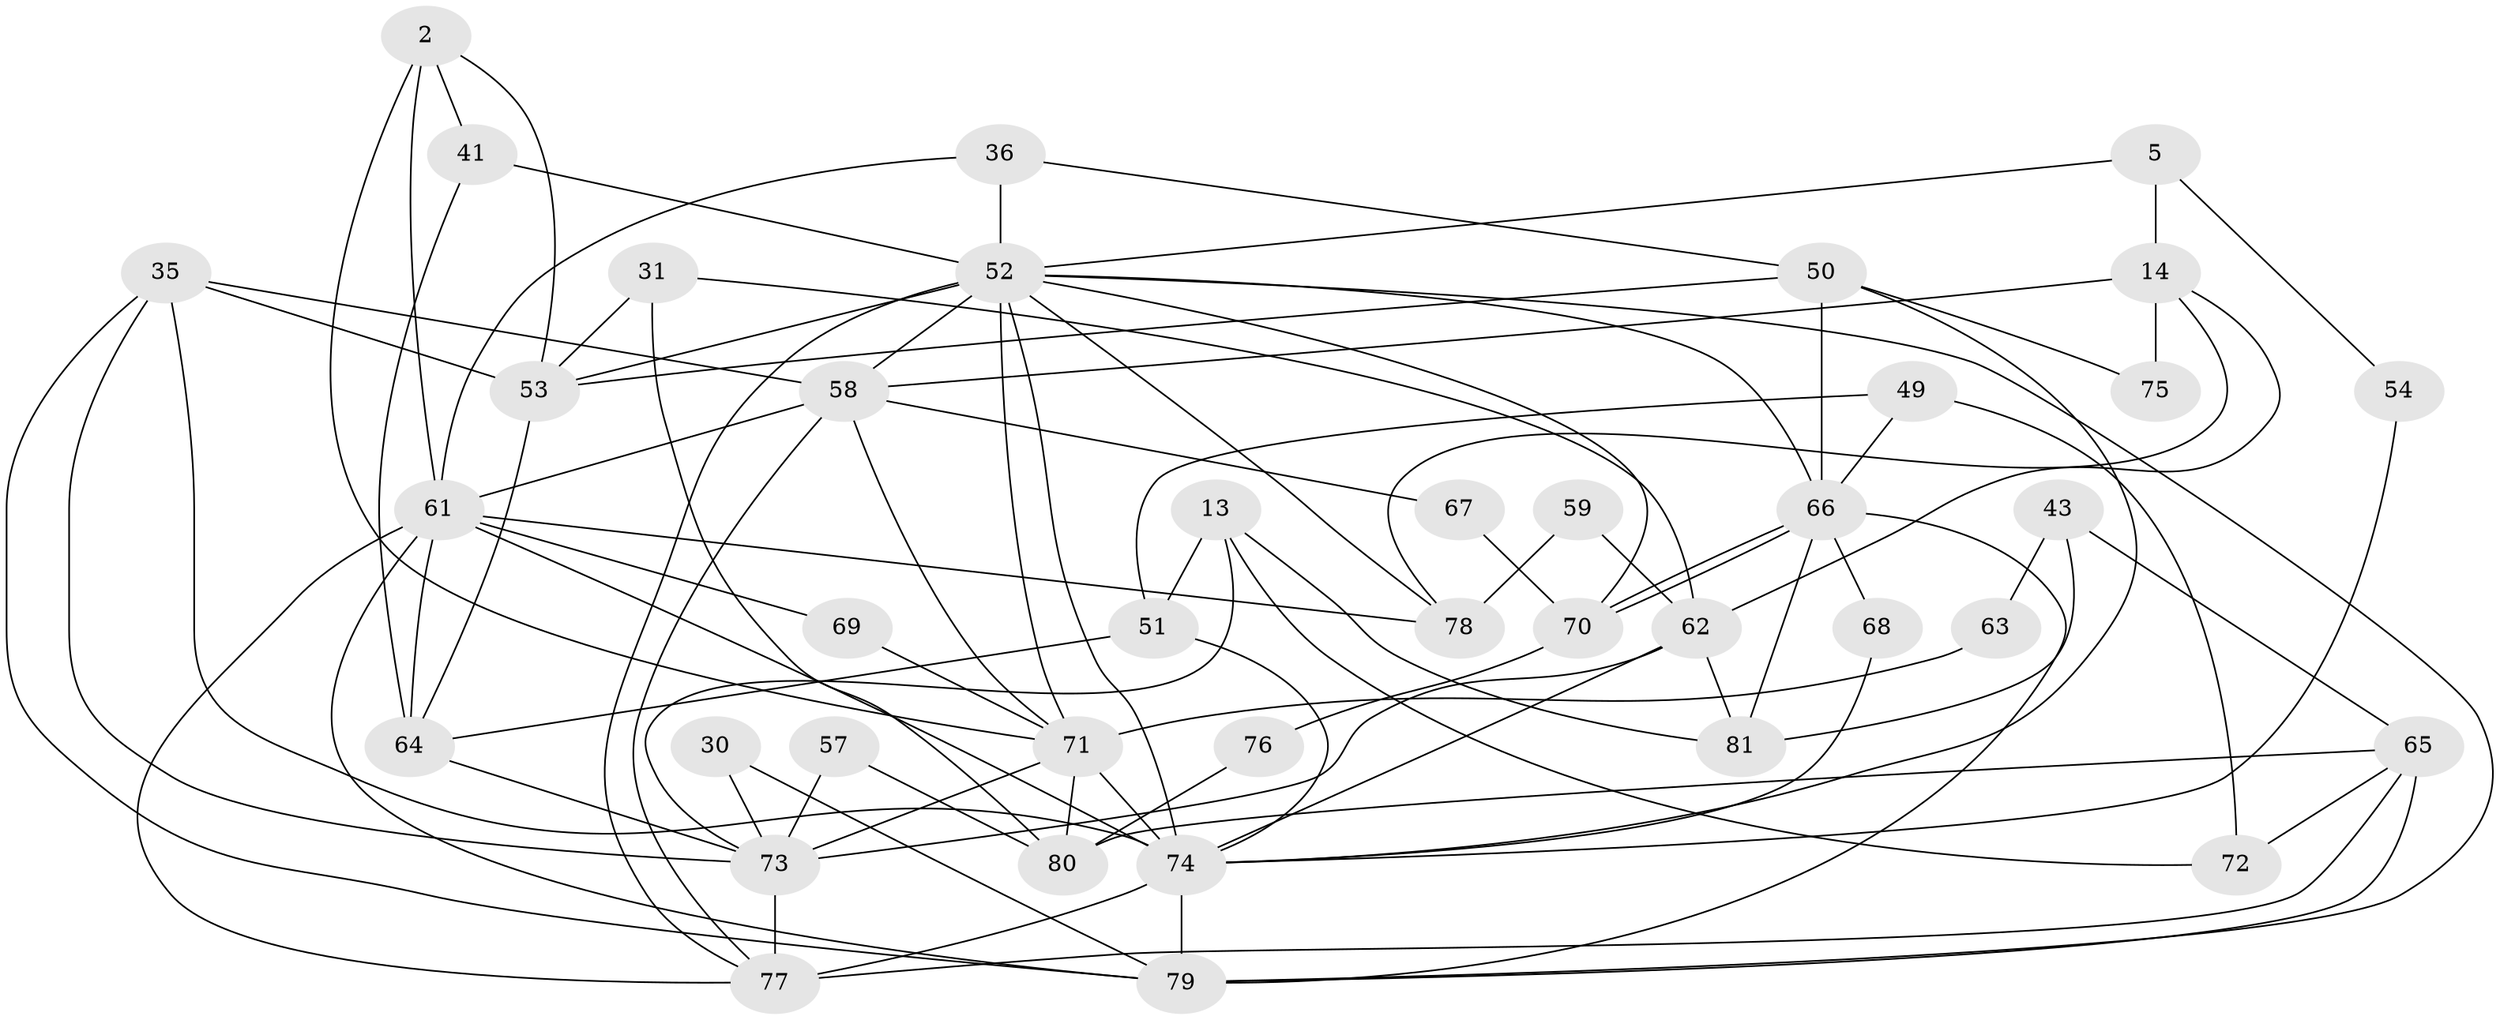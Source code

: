 // original degree distribution, {3: 0.2962962962962963, 6: 0.09876543209876543, 2: 0.18518518518518517, 5: 0.18518518518518517, 7: 0.06172839506172839, 4: 0.14814814814814814, 8: 0.024691358024691357}
// Generated by graph-tools (version 1.1) at 2025/51/03/09/25 04:51:41]
// undirected, 40 vertices, 92 edges
graph export_dot {
graph [start="1"]
  node [color=gray90,style=filled];
  2;
  5;
  13;
  14 [super="+1"];
  30;
  31;
  35 [super="+15+16"];
  36;
  41;
  43;
  49;
  50;
  51;
  52 [super="+42+20+27"];
  53 [super="+18+24"];
  54;
  57;
  58 [super="+46+11"];
  59;
  61 [super="+48+39+40"];
  62 [super="+19+33"];
  63;
  64 [super="+22+38"];
  65 [super="+45"];
  66 [super="+32"];
  67;
  68;
  69 [super="+26"];
  70 [super="+17"];
  71 [super="+28+56"];
  72 [super="+60"];
  73 [super="+44"];
  74 [super="+55"];
  75;
  76;
  77 [super="+37"];
  78;
  79 [super="+10"];
  80;
  81 [super="+21"];
  2 -- 71;
  2 -- 41;
  2 -- 53 [weight=2];
  2 -- 61 [weight=2];
  5 -- 14 [weight=2];
  5 -- 54;
  5 -- 52 [weight=2];
  13 -- 51;
  13 -- 72 [weight=2];
  13 -- 81;
  13 -- 73;
  14 -- 78;
  14 -- 75;
  14 -- 58;
  14 -- 62;
  30 -- 79;
  30 -- 73;
  31 -- 80;
  31 -- 53;
  31 -- 62;
  35 -- 53;
  35 -- 79;
  35 -- 58;
  35 -- 73;
  35 -- 74;
  36 -- 50;
  36 -- 61;
  36 -- 52;
  41 -- 52;
  41 -- 64;
  43 -- 81;
  43 -- 65;
  43 -- 63;
  49 -- 51;
  49 -- 72;
  49 -- 66;
  50 -- 66;
  50 -- 53;
  50 -- 75;
  50 -- 74;
  51 -- 74;
  51 -- 64;
  52 -- 58 [weight=3];
  52 -- 70;
  52 -- 71 [weight=3];
  52 -- 77;
  52 -- 78;
  52 -- 53 [weight=2];
  52 -- 66;
  52 -- 79;
  52 -- 74;
  53 -- 64;
  54 -- 74;
  57 -- 73;
  57 -- 80;
  58 -- 77 [weight=2];
  58 -- 67;
  58 -- 61 [weight=3];
  58 -- 71;
  59 -- 62;
  59 -- 78;
  61 -- 69 [weight=3];
  61 -- 77;
  61 -- 78;
  61 -- 79 [weight=2];
  61 -- 64;
  61 -- 74;
  62 -- 73 [weight=3];
  62 -- 81;
  62 -- 74 [weight=2];
  63 -- 71;
  64 -- 73 [weight=2];
  65 -- 77 [weight=2];
  65 -- 80;
  65 -- 72;
  65 -- 79 [weight=2];
  66 -- 70 [weight=2];
  66 -- 70;
  66 -- 79;
  66 -- 68;
  66 -- 81;
  67 -- 70;
  68 -- 74;
  69 -- 71 [weight=2];
  70 -- 76;
  71 -- 80;
  71 -- 73 [weight=2];
  71 -- 74 [weight=3];
  73 -- 77 [weight=2];
  74 -- 77;
  74 -- 79;
  76 -- 80;
}
